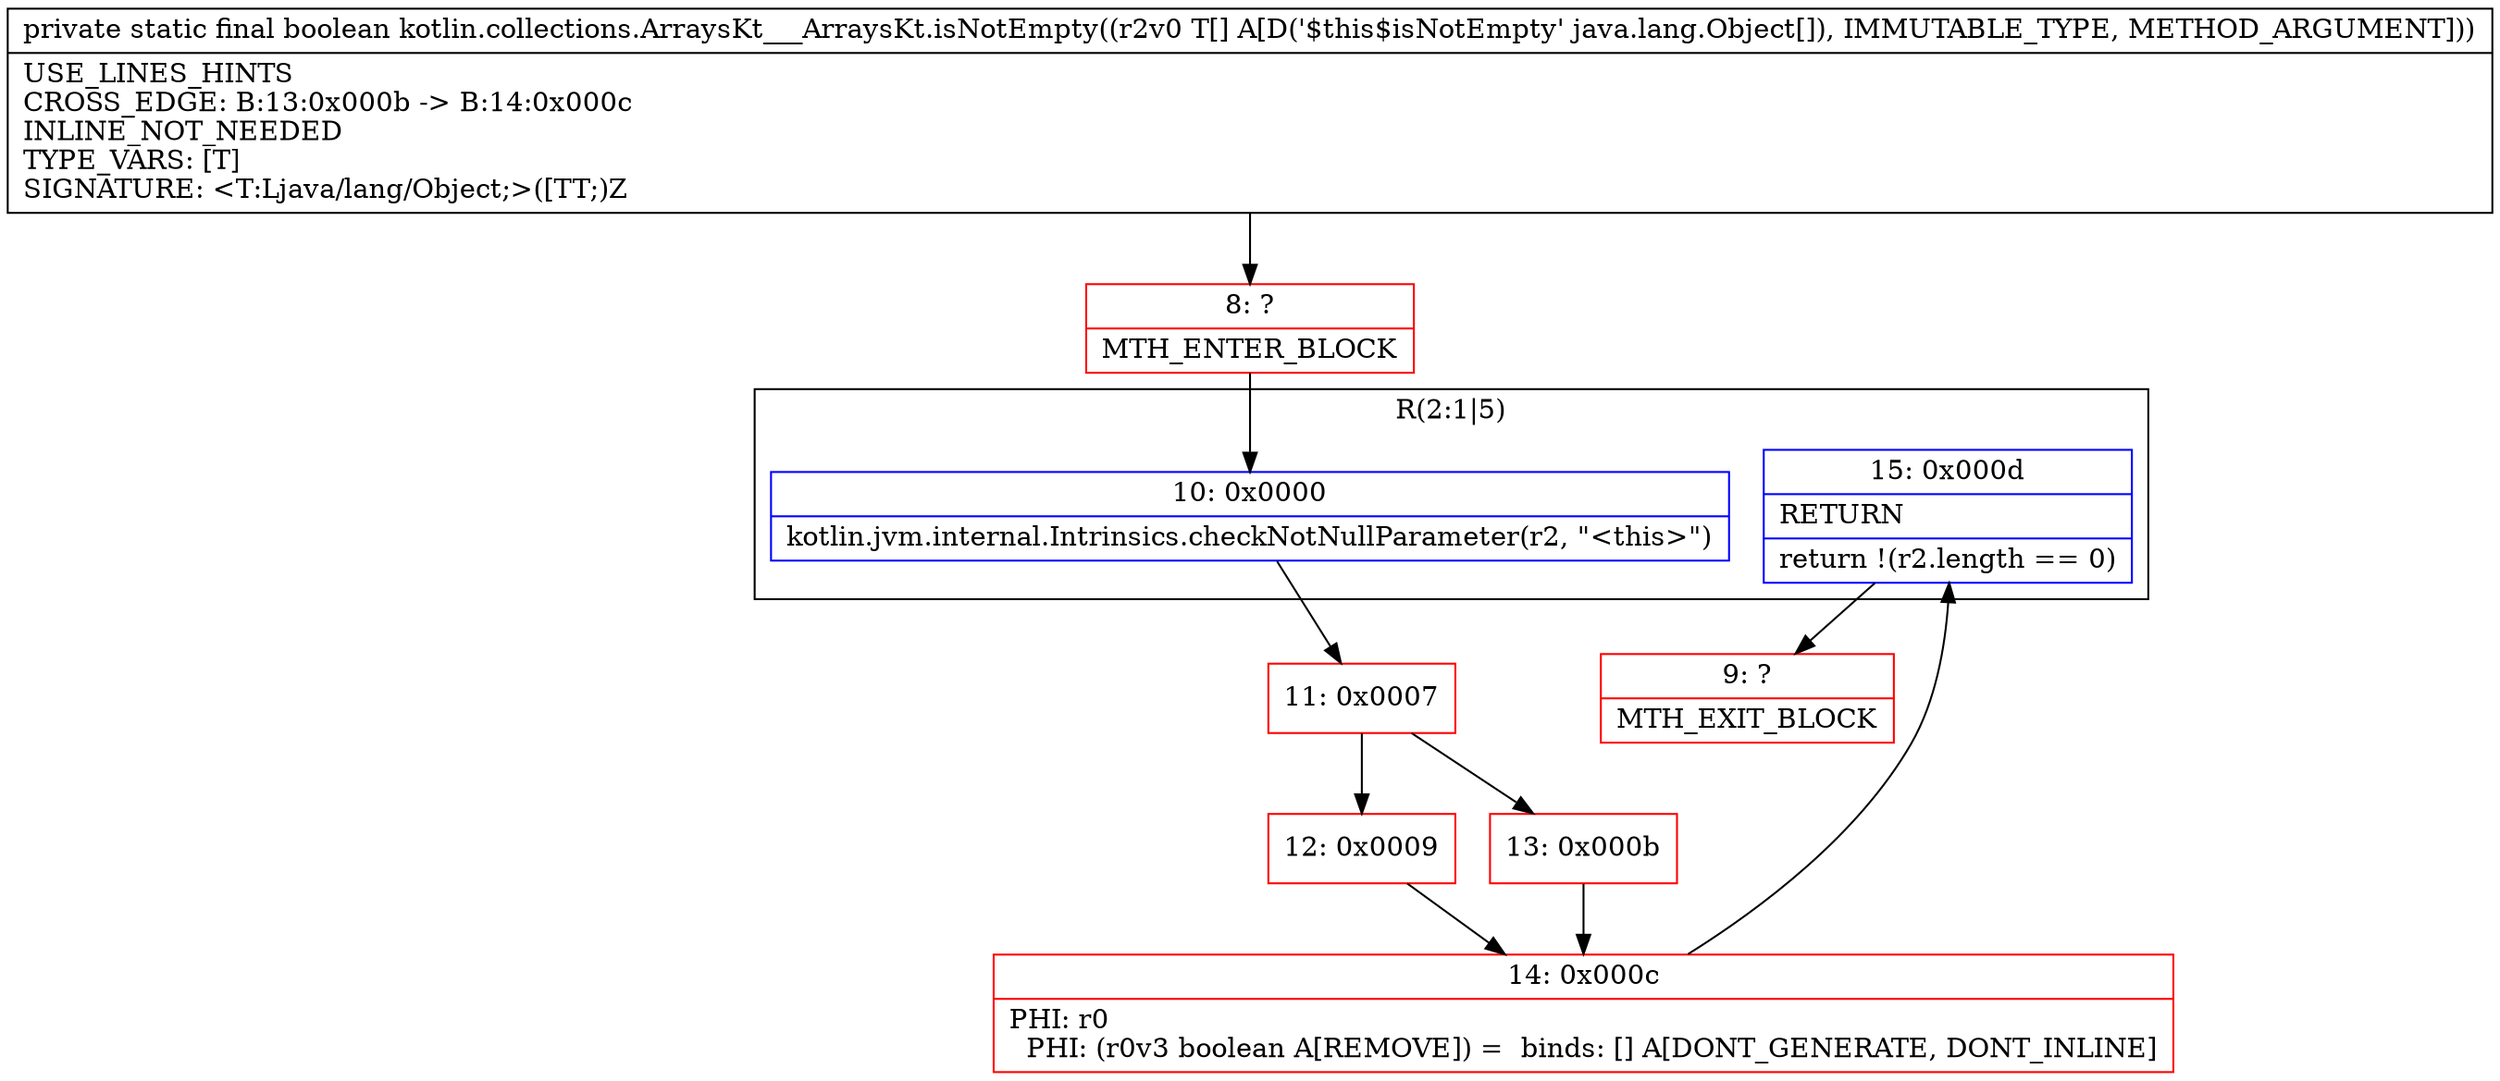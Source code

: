 digraph "CFG forkotlin.collections.ArraysKt___ArraysKt.isNotEmpty([Ljava\/lang\/Object;)Z" {
subgraph cluster_Region_298908471 {
label = "R(2:1|5)";
node [shape=record,color=blue];
Node_10 [shape=record,label="{10\:\ 0x0000|kotlin.jvm.internal.Intrinsics.checkNotNullParameter(r2, \"\<this\>\")\l}"];
Node_15 [shape=record,label="{15\:\ 0x000d|RETURN\l|return !(r2.length == 0)\l}"];
}
Node_8 [shape=record,color=red,label="{8\:\ ?|MTH_ENTER_BLOCK\l}"];
Node_11 [shape=record,color=red,label="{11\:\ 0x0007}"];
Node_12 [shape=record,color=red,label="{12\:\ 0x0009}"];
Node_14 [shape=record,color=red,label="{14\:\ 0x000c|PHI: r0 \l  PHI: (r0v3 boolean A[REMOVE]) =  binds: [] A[DONT_GENERATE, DONT_INLINE]\l}"];
Node_9 [shape=record,color=red,label="{9\:\ ?|MTH_EXIT_BLOCK\l}"];
Node_13 [shape=record,color=red,label="{13\:\ 0x000b}"];
MethodNode[shape=record,label="{private static final boolean kotlin.collections.ArraysKt___ArraysKt.isNotEmpty((r2v0 T[] A[D('$this$isNotEmpty' java.lang.Object[]), IMMUTABLE_TYPE, METHOD_ARGUMENT]))  | USE_LINES_HINTS\lCROSS_EDGE: B:13:0x000b \-\> B:14:0x000c\lINLINE_NOT_NEEDED\lTYPE_VARS: [T]\lSIGNATURE: \<T:Ljava\/lang\/Object;\>([TT;)Z\l}"];
MethodNode -> Node_8;Node_10 -> Node_11;
Node_15 -> Node_9;
Node_8 -> Node_10;
Node_11 -> Node_12;
Node_11 -> Node_13;
Node_12 -> Node_14;
Node_14 -> Node_15;
Node_13 -> Node_14;
}

